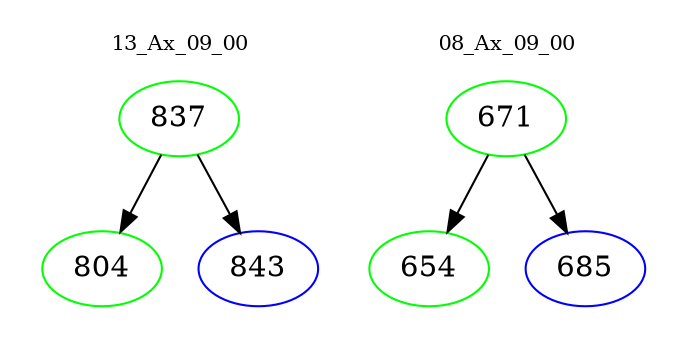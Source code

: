 digraph{
subgraph cluster_0 {
color = white
label = "13_Ax_09_00";
fontsize=10;
T0_837 [label="837", color="green"]
T0_837 -> T0_804 [color="black"]
T0_804 [label="804", color="green"]
T0_837 -> T0_843 [color="black"]
T0_843 [label="843", color="blue"]
}
subgraph cluster_1 {
color = white
label = "08_Ax_09_00";
fontsize=10;
T1_671 [label="671", color="green"]
T1_671 -> T1_654 [color="black"]
T1_654 [label="654", color="green"]
T1_671 -> T1_685 [color="black"]
T1_685 [label="685", color="blue"]
}
}
